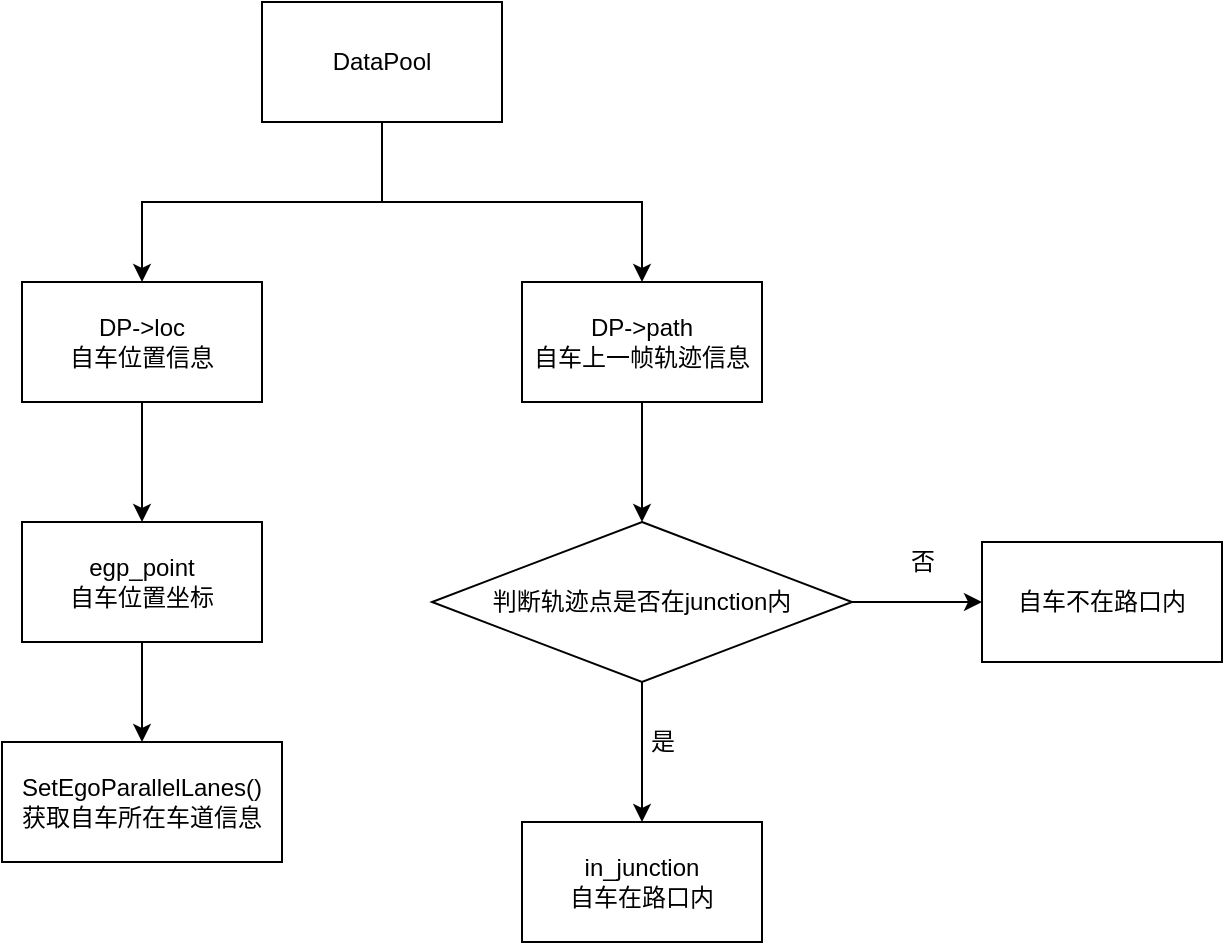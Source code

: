 <mxfile version="16.5.4" type="github">
  <diagram id="VDqW6k9L-1-ID_xiu1as" name="Page-1">
    <mxGraphModel dx="1355" dy="799" grid="1" gridSize="10" guides="1" tooltips="1" connect="1" arrows="1" fold="1" page="1" pageScale="1" pageWidth="1654" pageHeight="2336" math="0" shadow="0">
      <root>
        <mxCell id="0" />
        <mxCell id="1" parent="0" />
        <mxCell id="eY3_Sf3mMEw7NV4NrCe7-2" style="edgeStyle=orthogonalEdgeStyle;rounded=0;orthogonalLoop=1;jettySize=auto;html=1;" edge="1" parent="1" source="eY3_Sf3mMEw7NV4NrCe7-1">
          <mxGeometry relative="1" as="geometry">
            <mxPoint x="460" y="470" as="targetPoint" />
          </mxGeometry>
        </mxCell>
        <mxCell id="eY3_Sf3mMEw7NV4NrCe7-1" value="&lt;div&gt;DP-&amp;gt;loc&lt;/div&gt;&lt;div&gt;自车位置信息&lt;br&gt;&lt;/div&gt;" style="rounded=0;whiteSpace=wrap;html=1;" vertex="1" parent="1">
          <mxGeometry x="400" y="350" width="120" height="60" as="geometry" />
        </mxCell>
        <mxCell id="eY3_Sf3mMEw7NV4NrCe7-8" style="edgeStyle=orthogonalEdgeStyle;rounded=0;orthogonalLoop=1;jettySize=auto;html=1;entryX=0.5;entryY=0;entryDx=0;entryDy=0;" edge="1" parent="1" source="eY3_Sf3mMEw7NV4NrCe7-4" target="eY3_Sf3mMEw7NV4NrCe7-7">
          <mxGeometry relative="1" as="geometry" />
        </mxCell>
        <mxCell id="eY3_Sf3mMEw7NV4NrCe7-4" value="&lt;div&gt;egp_point&lt;/div&gt;&lt;div&gt;自车位置坐标&lt;/div&gt;" style="rounded=0;whiteSpace=wrap;html=1;" vertex="1" parent="1">
          <mxGeometry x="400" y="470" width="120" height="60" as="geometry" />
        </mxCell>
        <mxCell id="eY3_Sf3mMEw7NV4NrCe7-11" style="edgeStyle=orthogonalEdgeStyle;rounded=0;orthogonalLoop=1;jettySize=auto;html=1;entryX=0.5;entryY=0;entryDx=0;entryDy=0;" edge="1" parent="1" source="eY3_Sf3mMEw7NV4NrCe7-5">
          <mxGeometry relative="1" as="geometry">
            <mxPoint x="710" y="470" as="targetPoint" />
          </mxGeometry>
        </mxCell>
        <mxCell id="eY3_Sf3mMEw7NV4NrCe7-5" value="&lt;div&gt;DP-&amp;gt;path&lt;/div&gt;&lt;div&gt;自车上一帧轨迹信息&lt;br&gt;&lt;/div&gt;" style="rounded=0;whiteSpace=wrap;html=1;" vertex="1" parent="1">
          <mxGeometry x="650" y="350" width="120" height="60" as="geometry" />
        </mxCell>
        <mxCell id="eY3_Sf3mMEw7NV4NrCe7-7" value="&lt;div&gt;SetEgoParallelLanes()&lt;br&gt;&lt;/div&gt;&lt;div&gt;获取自车所在车道信息&lt;/div&gt;" style="rounded=0;whiteSpace=wrap;html=1;" vertex="1" parent="1">
          <mxGeometry x="390" y="580" width="140" height="60" as="geometry" />
        </mxCell>
        <mxCell id="eY3_Sf3mMEw7NV4NrCe7-15" style="edgeStyle=orthogonalEdgeStyle;rounded=0;orthogonalLoop=1;jettySize=auto;html=1;" edge="1" parent="1" source="eY3_Sf3mMEw7NV4NrCe7-14" target="eY3_Sf3mMEw7NV4NrCe7-1">
          <mxGeometry relative="1" as="geometry" />
        </mxCell>
        <mxCell id="eY3_Sf3mMEw7NV4NrCe7-16" style="edgeStyle=orthogonalEdgeStyle;rounded=0;orthogonalLoop=1;jettySize=auto;html=1;" edge="1" parent="1" source="eY3_Sf3mMEw7NV4NrCe7-14" target="eY3_Sf3mMEw7NV4NrCe7-5">
          <mxGeometry relative="1" as="geometry">
            <Array as="points">
              <mxPoint x="580" y="310" />
              <mxPoint x="710" y="310" />
            </Array>
          </mxGeometry>
        </mxCell>
        <mxCell id="eY3_Sf3mMEw7NV4NrCe7-14" value="DataPool" style="rounded=0;whiteSpace=wrap;html=1;" vertex="1" parent="1">
          <mxGeometry x="520" y="210" width="120" height="60" as="geometry" />
        </mxCell>
        <mxCell id="eY3_Sf3mMEw7NV4NrCe7-18" style="edgeStyle=orthogonalEdgeStyle;rounded=0;orthogonalLoop=1;jettySize=auto;html=1;" edge="1" parent="1" source="eY3_Sf3mMEw7NV4NrCe7-17">
          <mxGeometry relative="1" as="geometry">
            <mxPoint x="710" y="620" as="targetPoint" />
          </mxGeometry>
        </mxCell>
        <mxCell id="eY3_Sf3mMEw7NV4NrCe7-20" value="" style="edgeStyle=orthogonalEdgeStyle;rounded=0;orthogonalLoop=1;jettySize=auto;html=1;" edge="1" parent="1" source="eY3_Sf3mMEw7NV4NrCe7-17" target="eY3_Sf3mMEw7NV4NrCe7-19">
          <mxGeometry relative="1" as="geometry" />
        </mxCell>
        <mxCell id="eY3_Sf3mMEw7NV4NrCe7-17" value="判断轨迹点是否在junction内" style="rhombus;whiteSpace=wrap;html=1;" vertex="1" parent="1">
          <mxGeometry x="605" y="470" width="210" height="80" as="geometry" />
        </mxCell>
        <mxCell id="eY3_Sf3mMEw7NV4NrCe7-19" value="自车不在路口内" style="whiteSpace=wrap;html=1;" vertex="1" parent="1">
          <mxGeometry x="880" y="480" width="120" height="60" as="geometry" />
        </mxCell>
        <mxCell id="eY3_Sf3mMEw7NV4NrCe7-21" value="否" style="text;html=1;align=center;verticalAlign=middle;resizable=0;points=[];autosize=1;strokeColor=none;fillColor=none;" vertex="1" parent="1">
          <mxGeometry x="835" y="480" width="30" height="20" as="geometry" />
        </mxCell>
        <mxCell id="eY3_Sf3mMEw7NV4NrCe7-22" value="是" style="text;html=1;align=center;verticalAlign=middle;resizable=0;points=[];autosize=1;strokeColor=none;fillColor=none;" vertex="1" parent="1">
          <mxGeometry x="705" y="570" width="30" height="20" as="geometry" />
        </mxCell>
        <mxCell id="eY3_Sf3mMEw7NV4NrCe7-23" value="&lt;div&gt;in_junction&lt;br&gt;&lt;/div&gt;&lt;div&gt;自车在路口内&lt;/div&gt;" style="whiteSpace=wrap;html=1;" vertex="1" parent="1">
          <mxGeometry x="650" y="620" width="120" height="60" as="geometry" />
        </mxCell>
      </root>
    </mxGraphModel>
  </diagram>
</mxfile>
